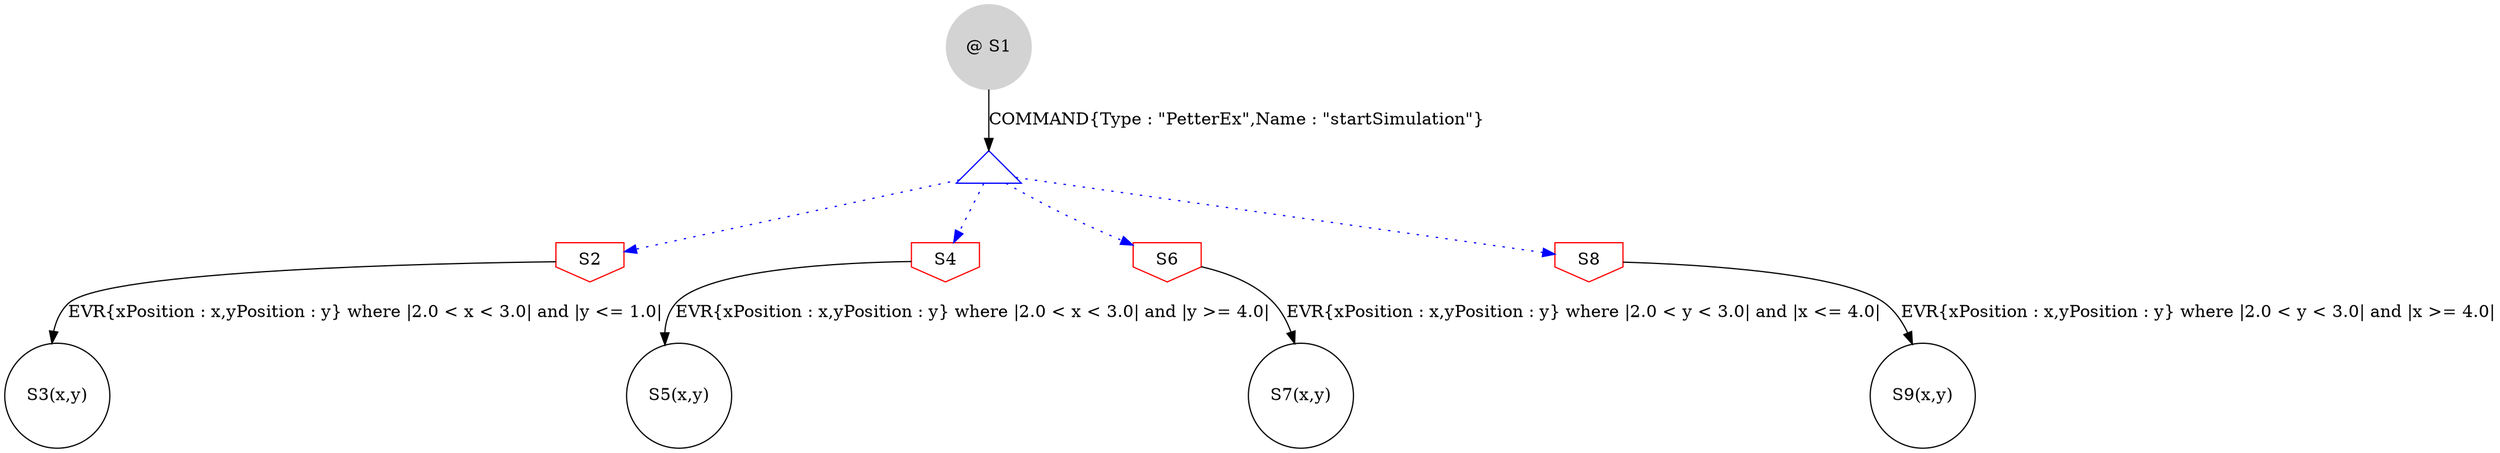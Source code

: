digraph states {
node [shape = circle];
    node_S1[label="@ S1",style=filled,color=lightgrey];
    node_S2[label="S2",shape=invhouse,color=red];
    node_S3[label="S3(x,y)"];
    node_S4[label="S4",shape=invhouse,color=red];
    node_S5[label="S5(x,y)"];
    node_S6[label="S6",shape=invhouse,color=red];
    node_S7[label="S7(x,y)"];
    node_S8[label="S8",shape=invhouse,color=red];
    node_S9[label="S9(x,y)"];
    node_P1[label="",shape=triangle,color=blue]
    node_S1 -> node_P1[label="COMMAND{Type : \"PetterEx\",Name : \"startSimulation\"}"];
    node_P1 -> node_S2[color=blue,style=dotted];
    node_P1 -> node_S4[color=blue,style=dotted];
    node_P1 -> node_S6[color=blue,style=dotted];
    node_P1 -> node_S8[color=blue,style=dotted];
    node_S2 -> node_S3[label="EVR{xPosition : x,yPosition : y} where |2.0 < x < 3.0| and |y <= 1.0|"];
    node_S4 -> node_S5[label="EVR{xPosition : x,yPosition : y} where |2.0 < x < 3.0| and |y >= 4.0|"];
    node_S6 -> node_S7[label="EVR{xPosition : x,yPosition : y} where |2.0 < y < 3.0| and |x <= 4.0|"];
    node_S8 -> node_S9[label="EVR{xPosition : x,yPosition : y} where |2.0 < y < 3.0| and |x >= 4.0|"];
}

